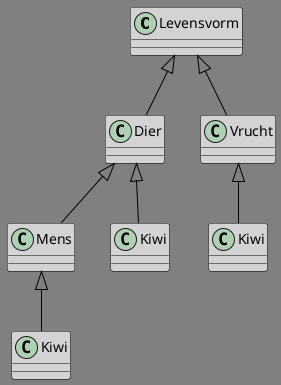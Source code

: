 @startuml
'https://plantuml.com/class-diagram

skinparam class {
BackgroundColor LightGrey
ArrowColor Black
BorderColor Black
BackgroundColor<<Foo>> DarkGrey
}
skinparam classAttributeIconSize 0
skinparam backgroundcolor Gray
skinparam stereotypeCBackgroundColor YellowGreen

class Levensvorm
class Dier
class Vrucht
class Mens
class "Kiwi" as KiwiDier
class "Kiwi" as KiwiVrucht
class "Kiwi" as KiwiMens

Levensvorm <|-- Dier
Levensvorm <|-- Vrucht
Dier <|-- Mens
Vrucht <|-- KiwiVrucht
Mens <|-- KiwiMens
Dier <|-- KiwiDier


@enduml